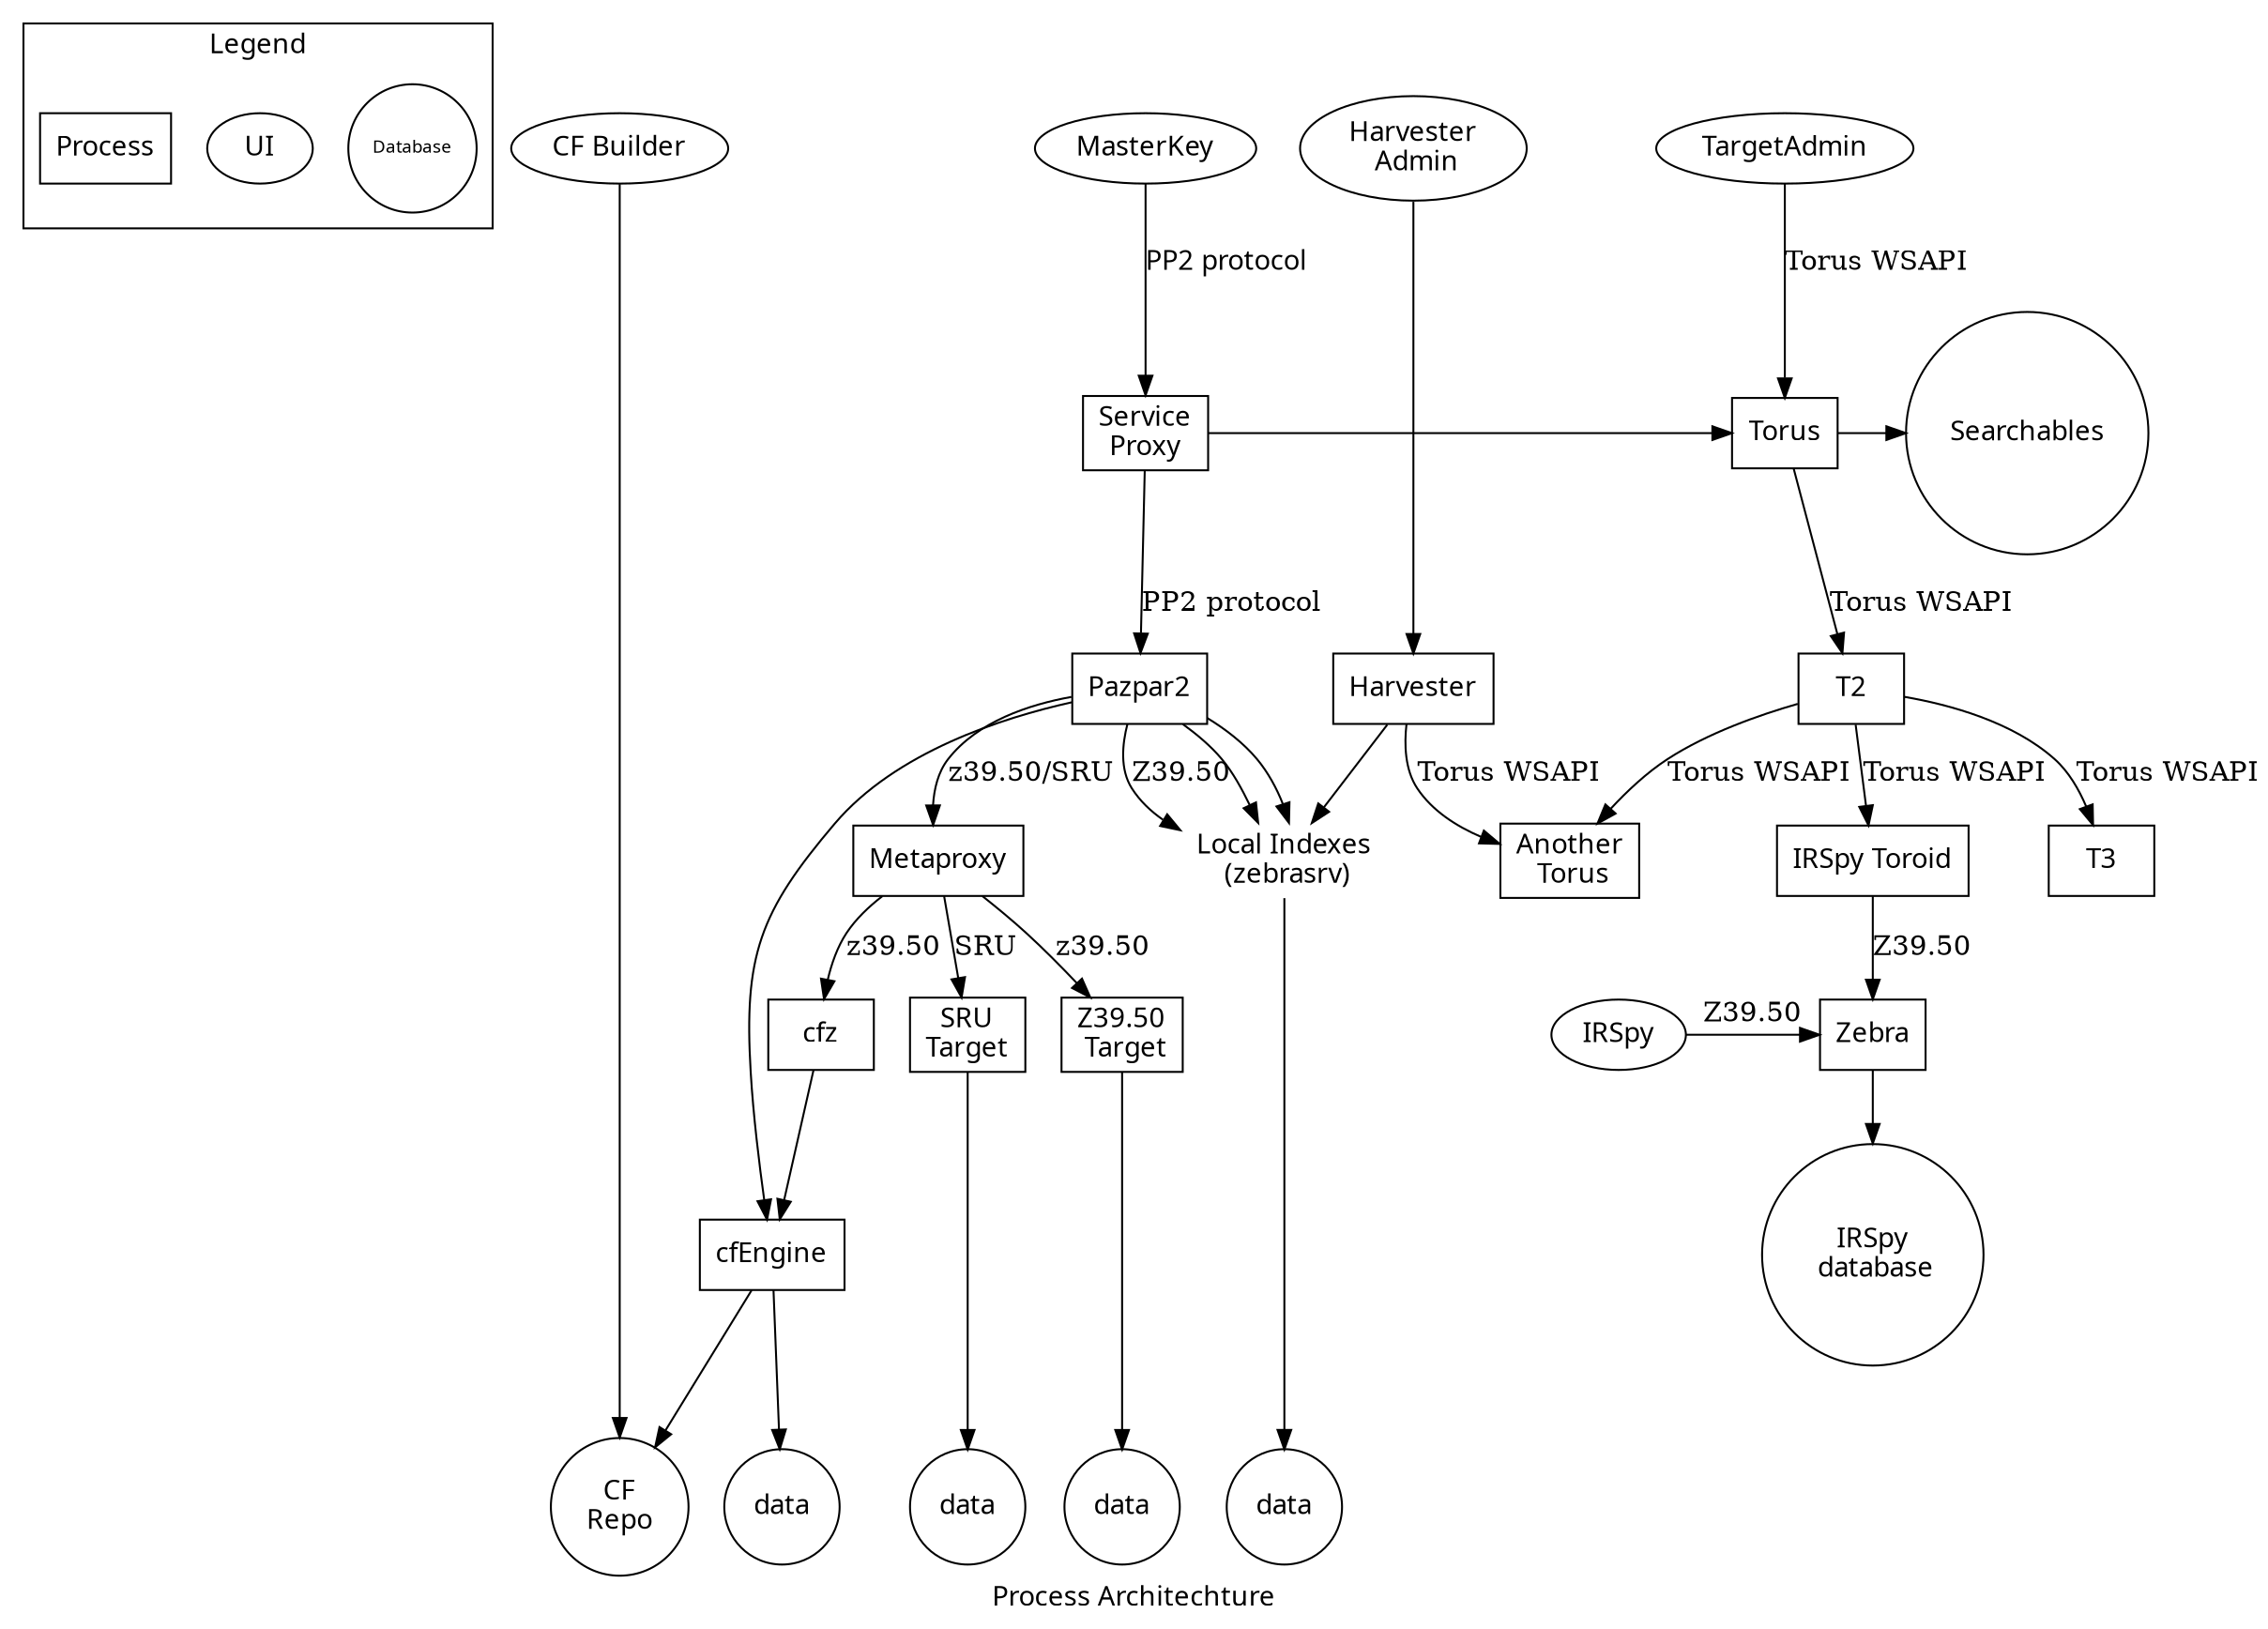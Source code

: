 digraph callgraph {
     fontname="verdana";
     node [fontname="verdana"];
     label="Process Architechture";
	 subgraph cluster_legend {
		label="Legend"
	 	Database[shape="circle", fontsize="9"];
	 	UI;
	 	Process[shape="box"];
 	 }
	 CF_Builder[label="CF Builder"];
     masterkey[label="MasterKey"];
     masterkey -> serviceProxy[label="PP2 protocol", fontname="verdana"];
     serviceProxy[label="Service\nProxy", shape=box];
     serviceProxy -> pazpar2[label="PP2 protocol"];
     serviceProxy -> Torus;
     Torus[shape=box];
     subgraph {
		rank = same; serviceProxy; Torus; Searchables;
     }
     TargetAdmin -> Torus[label="Torus WSAPI"];
     Torus -> T2[label="Torus WSAPI"];
     T2[shape="box"];
     Torus -> Searchables;
     Searchables[label="Searchables"];
     Searchables[shape=circle];
     T2 -> T3[label="Torus WSAPI"];
     T3[shape=box];
     T2 -> T4[label="Torus WSAPI"];
     T4[label="Another\n Torus", shape=box];
     harvester -> T4[label="Torus WSAPI"];
     T2 -> "IRSpy Toroid"[label="Torus WSAPI"];
     "IRSpy Toroid" -> Zebra[label="Z39.50"];
     Zebra[shape="box"];
     "IRSpy Toroid"[shape="box"];
     Zebra -> IRSpy_DB;
     IRSpy_DB[label="IRSpy\n database", shape=circle];
     IRSpy -> Zebra[label="Z39.50"];
     subgraph {
		rank = same; IRSpy; Zebra;
     }
     pazpar2 -> cfEngine;
     pazpar2 -> metaProxy[label="z39.50/SRU"];
	 metaProxy[label="Metaproxy", shape="box"];
	 metaProxy -> sruTarget[label="SRU"];
	 metaProxy -> zTarget[label="z39.50"];
	 metaProxy -> cfz[label="z39.50"];
	 zTarget[label="Z39.50\n Target", shape="box"];
	 zTarget -> zData1;
	 sruTarget -> zData3;
	 cfz[shape="box"];
	 cfz -> cfEngine;
	 zData1[shape="circle", label="data"];
	 zData3[shape="circle", label="data"];
	 zTarget[shape="box"];
	 sruTarget[label="SRU\nTarget", shape="box"];
     pazpar2 -> localIndex1;
     pazpar2 -> localIndex1;
     pazpar2 -> localIndex1[label="Z39.50"];
     pazpar2[label="Pazpar2", shape="box"];
     localIndex1 -> Anything3;
	 localIndex1[label="Local Indexes\n (zebrasrv)", shape="none", image="multiple_processes.png"];
     harvesterAdmin -> harvester;
     harvesterAdmin[label="Harvester\n Admin"];
     
     harvester[label="Harvester", shape="box"];
     harvester -> localIndex1;
     cfRepo[label="CF\nRepo", shape=circle];
     cfEngine -> Anything;
     cfEngine -> cfRepo;
     CF_Builder -> cfRepo;
     cfEngine[shape="box"];
	 subgraph ui_rank {
		rank=same; masterkey; TargetAdmin; CF_Builder; harvesterAdmin;
	 }
     Anything[label="data", shape=circle];
     Anything3[label="data",shape=circle];
     subgraph {
		rank = same; Anything; Anything3; zData1; zData3; 
	}
}
